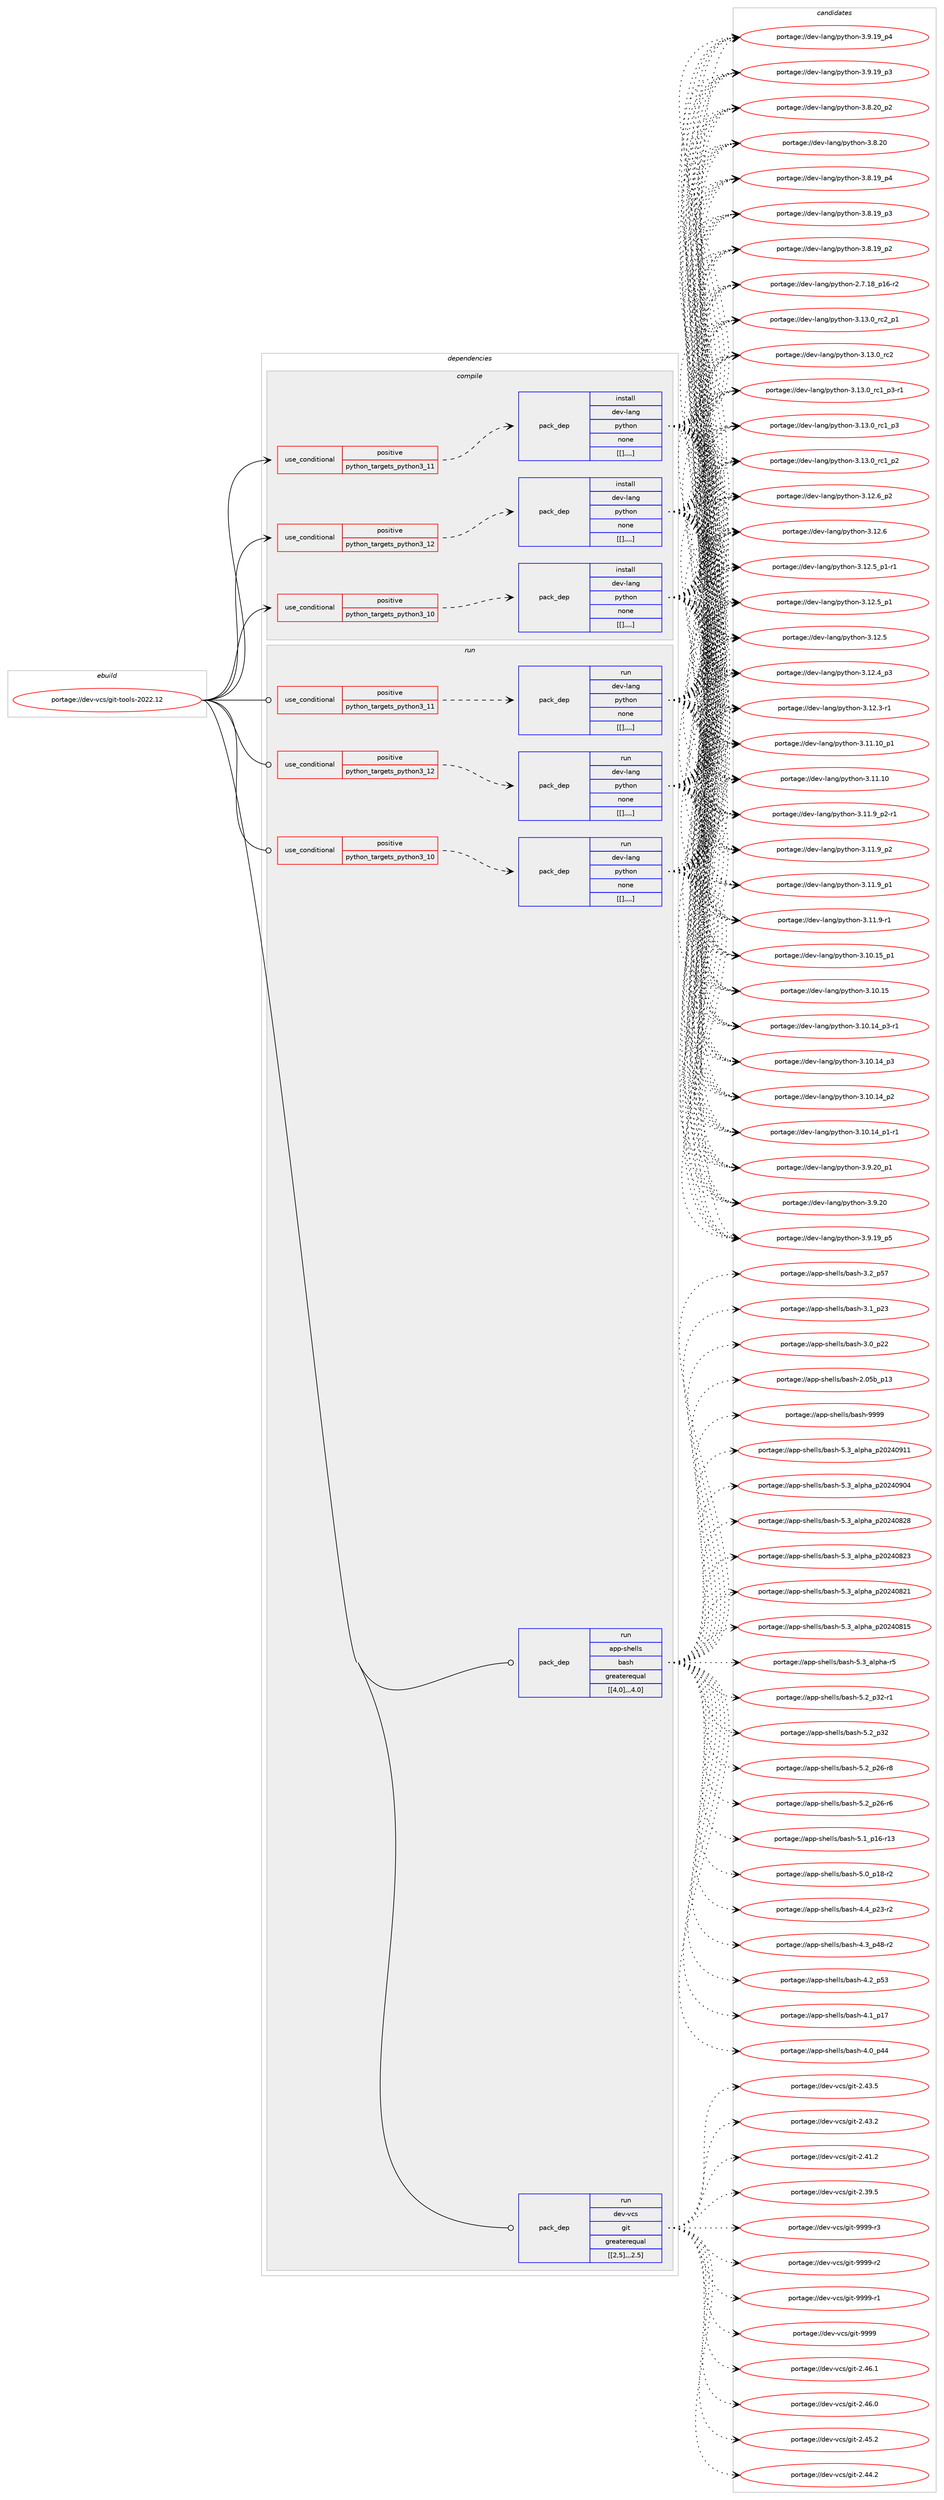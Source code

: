 digraph prolog {

# *************
# Graph options
# *************

newrank=true;
concentrate=true;
compound=true;
graph [rankdir=LR,fontname=Helvetica,fontsize=10,ranksep=1.5];#, ranksep=2.5, nodesep=0.2];
edge  [arrowhead=vee];
node  [fontname=Helvetica,fontsize=10];

# **********
# The ebuild
# **********

subgraph cluster_leftcol {
color=gray;
label=<<i>ebuild</i>>;
id [label="portage://dev-vcs/git-tools-2022.12", color=red, width=4, href="../dev-vcs/git-tools-2022.12.svg"];
}

# ****************
# The dependencies
# ****************

subgraph cluster_midcol {
color=gray;
label=<<i>dependencies</i>>;
subgraph cluster_compile {
fillcolor="#eeeeee";
style=filled;
label=<<i>compile</i>>;
subgraph cond65033 {
dependency227367 [label=<<TABLE BORDER="0" CELLBORDER="1" CELLSPACING="0" CELLPADDING="4"><TR><TD ROWSPAN="3" CELLPADDING="10">use_conditional</TD></TR><TR><TD>positive</TD></TR><TR><TD>python_targets_python3_10</TD></TR></TABLE>>, shape=none, color=red];
subgraph pack160876 {
dependency227368 [label=<<TABLE BORDER="0" CELLBORDER="1" CELLSPACING="0" CELLPADDING="4" WIDTH="220"><TR><TD ROWSPAN="6" CELLPADDING="30">pack_dep</TD></TR><TR><TD WIDTH="110">install</TD></TR><TR><TD>dev-lang</TD></TR><TR><TD>python</TD></TR><TR><TD>none</TD></TR><TR><TD>[[],,,,]</TD></TR></TABLE>>, shape=none, color=blue];
}
dependency227367:e -> dependency227368:w [weight=20,style="dashed",arrowhead="vee"];
}
id:e -> dependency227367:w [weight=20,style="solid",arrowhead="vee"];
subgraph cond65034 {
dependency227369 [label=<<TABLE BORDER="0" CELLBORDER="1" CELLSPACING="0" CELLPADDING="4"><TR><TD ROWSPAN="3" CELLPADDING="10">use_conditional</TD></TR><TR><TD>positive</TD></TR><TR><TD>python_targets_python3_11</TD></TR></TABLE>>, shape=none, color=red];
subgraph pack160877 {
dependency227370 [label=<<TABLE BORDER="0" CELLBORDER="1" CELLSPACING="0" CELLPADDING="4" WIDTH="220"><TR><TD ROWSPAN="6" CELLPADDING="30">pack_dep</TD></TR><TR><TD WIDTH="110">install</TD></TR><TR><TD>dev-lang</TD></TR><TR><TD>python</TD></TR><TR><TD>none</TD></TR><TR><TD>[[],,,,]</TD></TR></TABLE>>, shape=none, color=blue];
}
dependency227369:e -> dependency227370:w [weight=20,style="dashed",arrowhead="vee"];
}
id:e -> dependency227369:w [weight=20,style="solid",arrowhead="vee"];
subgraph cond65035 {
dependency227371 [label=<<TABLE BORDER="0" CELLBORDER="1" CELLSPACING="0" CELLPADDING="4"><TR><TD ROWSPAN="3" CELLPADDING="10">use_conditional</TD></TR><TR><TD>positive</TD></TR><TR><TD>python_targets_python3_12</TD></TR></TABLE>>, shape=none, color=red];
subgraph pack160878 {
dependency227372 [label=<<TABLE BORDER="0" CELLBORDER="1" CELLSPACING="0" CELLPADDING="4" WIDTH="220"><TR><TD ROWSPAN="6" CELLPADDING="30">pack_dep</TD></TR><TR><TD WIDTH="110">install</TD></TR><TR><TD>dev-lang</TD></TR><TR><TD>python</TD></TR><TR><TD>none</TD></TR><TR><TD>[[],,,,]</TD></TR></TABLE>>, shape=none, color=blue];
}
dependency227371:e -> dependency227372:w [weight=20,style="dashed",arrowhead="vee"];
}
id:e -> dependency227371:w [weight=20,style="solid",arrowhead="vee"];
}
subgraph cluster_compileandrun {
fillcolor="#eeeeee";
style=filled;
label=<<i>compile and run</i>>;
}
subgraph cluster_run {
fillcolor="#eeeeee";
style=filled;
label=<<i>run</i>>;
subgraph cond65036 {
dependency227373 [label=<<TABLE BORDER="0" CELLBORDER="1" CELLSPACING="0" CELLPADDING="4"><TR><TD ROWSPAN="3" CELLPADDING="10">use_conditional</TD></TR><TR><TD>positive</TD></TR><TR><TD>python_targets_python3_10</TD></TR></TABLE>>, shape=none, color=red];
subgraph pack160879 {
dependency227374 [label=<<TABLE BORDER="0" CELLBORDER="1" CELLSPACING="0" CELLPADDING="4" WIDTH="220"><TR><TD ROWSPAN="6" CELLPADDING="30">pack_dep</TD></TR><TR><TD WIDTH="110">run</TD></TR><TR><TD>dev-lang</TD></TR><TR><TD>python</TD></TR><TR><TD>none</TD></TR><TR><TD>[[],,,,]</TD></TR></TABLE>>, shape=none, color=blue];
}
dependency227373:e -> dependency227374:w [weight=20,style="dashed",arrowhead="vee"];
}
id:e -> dependency227373:w [weight=20,style="solid",arrowhead="odot"];
subgraph cond65037 {
dependency227375 [label=<<TABLE BORDER="0" CELLBORDER="1" CELLSPACING="0" CELLPADDING="4"><TR><TD ROWSPAN="3" CELLPADDING="10">use_conditional</TD></TR><TR><TD>positive</TD></TR><TR><TD>python_targets_python3_11</TD></TR></TABLE>>, shape=none, color=red];
subgraph pack160880 {
dependency227376 [label=<<TABLE BORDER="0" CELLBORDER="1" CELLSPACING="0" CELLPADDING="4" WIDTH="220"><TR><TD ROWSPAN="6" CELLPADDING="30">pack_dep</TD></TR><TR><TD WIDTH="110">run</TD></TR><TR><TD>dev-lang</TD></TR><TR><TD>python</TD></TR><TR><TD>none</TD></TR><TR><TD>[[],,,,]</TD></TR></TABLE>>, shape=none, color=blue];
}
dependency227375:e -> dependency227376:w [weight=20,style="dashed",arrowhead="vee"];
}
id:e -> dependency227375:w [weight=20,style="solid",arrowhead="odot"];
subgraph cond65038 {
dependency227377 [label=<<TABLE BORDER="0" CELLBORDER="1" CELLSPACING="0" CELLPADDING="4"><TR><TD ROWSPAN="3" CELLPADDING="10">use_conditional</TD></TR><TR><TD>positive</TD></TR><TR><TD>python_targets_python3_12</TD></TR></TABLE>>, shape=none, color=red];
subgraph pack160881 {
dependency227378 [label=<<TABLE BORDER="0" CELLBORDER="1" CELLSPACING="0" CELLPADDING="4" WIDTH="220"><TR><TD ROWSPAN="6" CELLPADDING="30">pack_dep</TD></TR><TR><TD WIDTH="110">run</TD></TR><TR><TD>dev-lang</TD></TR><TR><TD>python</TD></TR><TR><TD>none</TD></TR><TR><TD>[[],,,,]</TD></TR></TABLE>>, shape=none, color=blue];
}
dependency227377:e -> dependency227378:w [weight=20,style="dashed",arrowhead="vee"];
}
id:e -> dependency227377:w [weight=20,style="solid",arrowhead="odot"];
subgraph pack160882 {
dependency227379 [label=<<TABLE BORDER="0" CELLBORDER="1" CELLSPACING="0" CELLPADDING="4" WIDTH="220"><TR><TD ROWSPAN="6" CELLPADDING="30">pack_dep</TD></TR><TR><TD WIDTH="110">run</TD></TR><TR><TD>app-shells</TD></TR><TR><TD>bash</TD></TR><TR><TD>greaterequal</TD></TR><TR><TD>[[4,0],,,4.0]</TD></TR></TABLE>>, shape=none, color=blue];
}
id:e -> dependency227379:w [weight=20,style="solid",arrowhead="odot"];
subgraph pack160883 {
dependency227380 [label=<<TABLE BORDER="0" CELLBORDER="1" CELLSPACING="0" CELLPADDING="4" WIDTH="220"><TR><TD ROWSPAN="6" CELLPADDING="30">pack_dep</TD></TR><TR><TD WIDTH="110">run</TD></TR><TR><TD>dev-vcs</TD></TR><TR><TD>git</TD></TR><TR><TD>greaterequal</TD></TR><TR><TD>[[2,5],,,2.5]</TD></TR></TABLE>>, shape=none, color=blue];
}
id:e -> dependency227380:w [weight=20,style="solid",arrowhead="odot"];
}
}

# **************
# The candidates
# **************

subgraph cluster_choices {
rank=same;
color=gray;
label=<<i>candidates</i>>;

subgraph choice160876 {
color=black;
nodesep=1;
choice100101118451089711010347112121116104111110455146495146489511499509511249 [label="portage://dev-lang/python-3.13.0_rc2_p1", color=red, width=4,href="../dev-lang/python-3.13.0_rc2_p1.svg"];
choice10010111845108971101034711212111610411111045514649514648951149950 [label="portage://dev-lang/python-3.13.0_rc2", color=red, width=4,href="../dev-lang/python-3.13.0_rc2.svg"];
choice1001011184510897110103471121211161041111104551464951464895114994995112514511449 [label="portage://dev-lang/python-3.13.0_rc1_p3-r1", color=red, width=4,href="../dev-lang/python-3.13.0_rc1_p3-r1.svg"];
choice100101118451089711010347112121116104111110455146495146489511499499511251 [label="portage://dev-lang/python-3.13.0_rc1_p3", color=red, width=4,href="../dev-lang/python-3.13.0_rc1_p3.svg"];
choice100101118451089711010347112121116104111110455146495146489511499499511250 [label="portage://dev-lang/python-3.13.0_rc1_p2", color=red, width=4,href="../dev-lang/python-3.13.0_rc1_p2.svg"];
choice100101118451089711010347112121116104111110455146495046549511250 [label="portage://dev-lang/python-3.12.6_p2", color=red, width=4,href="../dev-lang/python-3.12.6_p2.svg"];
choice10010111845108971101034711212111610411111045514649504654 [label="portage://dev-lang/python-3.12.6", color=red, width=4,href="../dev-lang/python-3.12.6.svg"];
choice1001011184510897110103471121211161041111104551464950465395112494511449 [label="portage://dev-lang/python-3.12.5_p1-r1", color=red, width=4,href="../dev-lang/python-3.12.5_p1-r1.svg"];
choice100101118451089711010347112121116104111110455146495046539511249 [label="portage://dev-lang/python-3.12.5_p1", color=red, width=4,href="../dev-lang/python-3.12.5_p1.svg"];
choice10010111845108971101034711212111610411111045514649504653 [label="portage://dev-lang/python-3.12.5", color=red, width=4,href="../dev-lang/python-3.12.5.svg"];
choice100101118451089711010347112121116104111110455146495046529511251 [label="portage://dev-lang/python-3.12.4_p3", color=red, width=4,href="../dev-lang/python-3.12.4_p3.svg"];
choice100101118451089711010347112121116104111110455146495046514511449 [label="portage://dev-lang/python-3.12.3-r1", color=red, width=4,href="../dev-lang/python-3.12.3-r1.svg"];
choice10010111845108971101034711212111610411111045514649494649489511249 [label="portage://dev-lang/python-3.11.10_p1", color=red, width=4,href="../dev-lang/python-3.11.10_p1.svg"];
choice1001011184510897110103471121211161041111104551464949464948 [label="portage://dev-lang/python-3.11.10", color=red, width=4,href="../dev-lang/python-3.11.10.svg"];
choice1001011184510897110103471121211161041111104551464949465795112504511449 [label="portage://dev-lang/python-3.11.9_p2-r1", color=red, width=4,href="../dev-lang/python-3.11.9_p2-r1.svg"];
choice100101118451089711010347112121116104111110455146494946579511250 [label="portage://dev-lang/python-3.11.9_p2", color=red, width=4,href="../dev-lang/python-3.11.9_p2.svg"];
choice100101118451089711010347112121116104111110455146494946579511249 [label="portage://dev-lang/python-3.11.9_p1", color=red, width=4,href="../dev-lang/python-3.11.9_p1.svg"];
choice100101118451089711010347112121116104111110455146494946574511449 [label="portage://dev-lang/python-3.11.9-r1", color=red, width=4,href="../dev-lang/python-3.11.9-r1.svg"];
choice10010111845108971101034711212111610411111045514649484649539511249 [label="portage://dev-lang/python-3.10.15_p1", color=red, width=4,href="../dev-lang/python-3.10.15_p1.svg"];
choice1001011184510897110103471121211161041111104551464948464953 [label="portage://dev-lang/python-3.10.15", color=red, width=4,href="../dev-lang/python-3.10.15.svg"];
choice100101118451089711010347112121116104111110455146494846495295112514511449 [label="portage://dev-lang/python-3.10.14_p3-r1", color=red, width=4,href="../dev-lang/python-3.10.14_p3-r1.svg"];
choice10010111845108971101034711212111610411111045514649484649529511251 [label="portage://dev-lang/python-3.10.14_p3", color=red, width=4,href="../dev-lang/python-3.10.14_p3.svg"];
choice10010111845108971101034711212111610411111045514649484649529511250 [label="portage://dev-lang/python-3.10.14_p2", color=red, width=4,href="../dev-lang/python-3.10.14_p2.svg"];
choice100101118451089711010347112121116104111110455146494846495295112494511449 [label="portage://dev-lang/python-3.10.14_p1-r1", color=red, width=4,href="../dev-lang/python-3.10.14_p1-r1.svg"];
choice100101118451089711010347112121116104111110455146574650489511249 [label="portage://dev-lang/python-3.9.20_p1", color=red, width=4,href="../dev-lang/python-3.9.20_p1.svg"];
choice10010111845108971101034711212111610411111045514657465048 [label="portage://dev-lang/python-3.9.20", color=red, width=4,href="../dev-lang/python-3.9.20.svg"];
choice100101118451089711010347112121116104111110455146574649579511253 [label="portage://dev-lang/python-3.9.19_p5", color=red, width=4,href="../dev-lang/python-3.9.19_p5.svg"];
choice100101118451089711010347112121116104111110455146574649579511252 [label="portage://dev-lang/python-3.9.19_p4", color=red, width=4,href="../dev-lang/python-3.9.19_p4.svg"];
choice100101118451089711010347112121116104111110455146574649579511251 [label="portage://dev-lang/python-3.9.19_p3", color=red, width=4,href="../dev-lang/python-3.9.19_p3.svg"];
choice100101118451089711010347112121116104111110455146564650489511250 [label="portage://dev-lang/python-3.8.20_p2", color=red, width=4,href="../dev-lang/python-3.8.20_p2.svg"];
choice10010111845108971101034711212111610411111045514656465048 [label="portage://dev-lang/python-3.8.20", color=red, width=4,href="../dev-lang/python-3.8.20.svg"];
choice100101118451089711010347112121116104111110455146564649579511252 [label="portage://dev-lang/python-3.8.19_p4", color=red, width=4,href="../dev-lang/python-3.8.19_p4.svg"];
choice100101118451089711010347112121116104111110455146564649579511251 [label="portage://dev-lang/python-3.8.19_p3", color=red, width=4,href="../dev-lang/python-3.8.19_p3.svg"];
choice100101118451089711010347112121116104111110455146564649579511250 [label="portage://dev-lang/python-3.8.19_p2", color=red, width=4,href="../dev-lang/python-3.8.19_p2.svg"];
choice100101118451089711010347112121116104111110455046554649569511249544511450 [label="portage://dev-lang/python-2.7.18_p16-r2", color=red, width=4,href="../dev-lang/python-2.7.18_p16-r2.svg"];
dependency227368:e -> choice100101118451089711010347112121116104111110455146495146489511499509511249:w [style=dotted,weight="100"];
dependency227368:e -> choice10010111845108971101034711212111610411111045514649514648951149950:w [style=dotted,weight="100"];
dependency227368:e -> choice1001011184510897110103471121211161041111104551464951464895114994995112514511449:w [style=dotted,weight="100"];
dependency227368:e -> choice100101118451089711010347112121116104111110455146495146489511499499511251:w [style=dotted,weight="100"];
dependency227368:e -> choice100101118451089711010347112121116104111110455146495146489511499499511250:w [style=dotted,weight="100"];
dependency227368:e -> choice100101118451089711010347112121116104111110455146495046549511250:w [style=dotted,weight="100"];
dependency227368:e -> choice10010111845108971101034711212111610411111045514649504654:w [style=dotted,weight="100"];
dependency227368:e -> choice1001011184510897110103471121211161041111104551464950465395112494511449:w [style=dotted,weight="100"];
dependency227368:e -> choice100101118451089711010347112121116104111110455146495046539511249:w [style=dotted,weight="100"];
dependency227368:e -> choice10010111845108971101034711212111610411111045514649504653:w [style=dotted,weight="100"];
dependency227368:e -> choice100101118451089711010347112121116104111110455146495046529511251:w [style=dotted,weight="100"];
dependency227368:e -> choice100101118451089711010347112121116104111110455146495046514511449:w [style=dotted,weight="100"];
dependency227368:e -> choice10010111845108971101034711212111610411111045514649494649489511249:w [style=dotted,weight="100"];
dependency227368:e -> choice1001011184510897110103471121211161041111104551464949464948:w [style=dotted,weight="100"];
dependency227368:e -> choice1001011184510897110103471121211161041111104551464949465795112504511449:w [style=dotted,weight="100"];
dependency227368:e -> choice100101118451089711010347112121116104111110455146494946579511250:w [style=dotted,weight="100"];
dependency227368:e -> choice100101118451089711010347112121116104111110455146494946579511249:w [style=dotted,weight="100"];
dependency227368:e -> choice100101118451089711010347112121116104111110455146494946574511449:w [style=dotted,weight="100"];
dependency227368:e -> choice10010111845108971101034711212111610411111045514649484649539511249:w [style=dotted,weight="100"];
dependency227368:e -> choice1001011184510897110103471121211161041111104551464948464953:w [style=dotted,weight="100"];
dependency227368:e -> choice100101118451089711010347112121116104111110455146494846495295112514511449:w [style=dotted,weight="100"];
dependency227368:e -> choice10010111845108971101034711212111610411111045514649484649529511251:w [style=dotted,weight="100"];
dependency227368:e -> choice10010111845108971101034711212111610411111045514649484649529511250:w [style=dotted,weight="100"];
dependency227368:e -> choice100101118451089711010347112121116104111110455146494846495295112494511449:w [style=dotted,weight="100"];
dependency227368:e -> choice100101118451089711010347112121116104111110455146574650489511249:w [style=dotted,weight="100"];
dependency227368:e -> choice10010111845108971101034711212111610411111045514657465048:w [style=dotted,weight="100"];
dependency227368:e -> choice100101118451089711010347112121116104111110455146574649579511253:w [style=dotted,weight="100"];
dependency227368:e -> choice100101118451089711010347112121116104111110455146574649579511252:w [style=dotted,weight="100"];
dependency227368:e -> choice100101118451089711010347112121116104111110455146574649579511251:w [style=dotted,weight="100"];
dependency227368:e -> choice100101118451089711010347112121116104111110455146564650489511250:w [style=dotted,weight="100"];
dependency227368:e -> choice10010111845108971101034711212111610411111045514656465048:w [style=dotted,weight="100"];
dependency227368:e -> choice100101118451089711010347112121116104111110455146564649579511252:w [style=dotted,weight="100"];
dependency227368:e -> choice100101118451089711010347112121116104111110455146564649579511251:w [style=dotted,weight="100"];
dependency227368:e -> choice100101118451089711010347112121116104111110455146564649579511250:w [style=dotted,weight="100"];
dependency227368:e -> choice100101118451089711010347112121116104111110455046554649569511249544511450:w [style=dotted,weight="100"];
}
subgraph choice160877 {
color=black;
nodesep=1;
choice100101118451089711010347112121116104111110455146495146489511499509511249 [label="portage://dev-lang/python-3.13.0_rc2_p1", color=red, width=4,href="../dev-lang/python-3.13.0_rc2_p1.svg"];
choice10010111845108971101034711212111610411111045514649514648951149950 [label="portage://dev-lang/python-3.13.0_rc2", color=red, width=4,href="../dev-lang/python-3.13.0_rc2.svg"];
choice1001011184510897110103471121211161041111104551464951464895114994995112514511449 [label="portage://dev-lang/python-3.13.0_rc1_p3-r1", color=red, width=4,href="../dev-lang/python-3.13.0_rc1_p3-r1.svg"];
choice100101118451089711010347112121116104111110455146495146489511499499511251 [label="portage://dev-lang/python-3.13.0_rc1_p3", color=red, width=4,href="../dev-lang/python-3.13.0_rc1_p3.svg"];
choice100101118451089711010347112121116104111110455146495146489511499499511250 [label="portage://dev-lang/python-3.13.0_rc1_p2", color=red, width=4,href="../dev-lang/python-3.13.0_rc1_p2.svg"];
choice100101118451089711010347112121116104111110455146495046549511250 [label="portage://dev-lang/python-3.12.6_p2", color=red, width=4,href="../dev-lang/python-3.12.6_p2.svg"];
choice10010111845108971101034711212111610411111045514649504654 [label="portage://dev-lang/python-3.12.6", color=red, width=4,href="../dev-lang/python-3.12.6.svg"];
choice1001011184510897110103471121211161041111104551464950465395112494511449 [label="portage://dev-lang/python-3.12.5_p1-r1", color=red, width=4,href="../dev-lang/python-3.12.5_p1-r1.svg"];
choice100101118451089711010347112121116104111110455146495046539511249 [label="portage://dev-lang/python-3.12.5_p1", color=red, width=4,href="../dev-lang/python-3.12.5_p1.svg"];
choice10010111845108971101034711212111610411111045514649504653 [label="portage://dev-lang/python-3.12.5", color=red, width=4,href="../dev-lang/python-3.12.5.svg"];
choice100101118451089711010347112121116104111110455146495046529511251 [label="portage://dev-lang/python-3.12.4_p3", color=red, width=4,href="../dev-lang/python-3.12.4_p3.svg"];
choice100101118451089711010347112121116104111110455146495046514511449 [label="portage://dev-lang/python-3.12.3-r1", color=red, width=4,href="../dev-lang/python-3.12.3-r1.svg"];
choice10010111845108971101034711212111610411111045514649494649489511249 [label="portage://dev-lang/python-3.11.10_p1", color=red, width=4,href="../dev-lang/python-3.11.10_p1.svg"];
choice1001011184510897110103471121211161041111104551464949464948 [label="portage://dev-lang/python-3.11.10", color=red, width=4,href="../dev-lang/python-3.11.10.svg"];
choice1001011184510897110103471121211161041111104551464949465795112504511449 [label="portage://dev-lang/python-3.11.9_p2-r1", color=red, width=4,href="../dev-lang/python-3.11.9_p2-r1.svg"];
choice100101118451089711010347112121116104111110455146494946579511250 [label="portage://dev-lang/python-3.11.9_p2", color=red, width=4,href="../dev-lang/python-3.11.9_p2.svg"];
choice100101118451089711010347112121116104111110455146494946579511249 [label="portage://dev-lang/python-3.11.9_p1", color=red, width=4,href="../dev-lang/python-3.11.9_p1.svg"];
choice100101118451089711010347112121116104111110455146494946574511449 [label="portage://dev-lang/python-3.11.9-r1", color=red, width=4,href="../dev-lang/python-3.11.9-r1.svg"];
choice10010111845108971101034711212111610411111045514649484649539511249 [label="portage://dev-lang/python-3.10.15_p1", color=red, width=4,href="../dev-lang/python-3.10.15_p1.svg"];
choice1001011184510897110103471121211161041111104551464948464953 [label="portage://dev-lang/python-3.10.15", color=red, width=4,href="../dev-lang/python-3.10.15.svg"];
choice100101118451089711010347112121116104111110455146494846495295112514511449 [label="portage://dev-lang/python-3.10.14_p3-r1", color=red, width=4,href="../dev-lang/python-3.10.14_p3-r1.svg"];
choice10010111845108971101034711212111610411111045514649484649529511251 [label="portage://dev-lang/python-3.10.14_p3", color=red, width=4,href="../dev-lang/python-3.10.14_p3.svg"];
choice10010111845108971101034711212111610411111045514649484649529511250 [label="portage://dev-lang/python-3.10.14_p2", color=red, width=4,href="../dev-lang/python-3.10.14_p2.svg"];
choice100101118451089711010347112121116104111110455146494846495295112494511449 [label="portage://dev-lang/python-3.10.14_p1-r1", color=red, width=4,href="../dev-lang/python-3.10.14_p1-r1.svg"];
choice100101118451089711010347112121116104111110455146574650489511249 [label="portage://dev-lang/python-3.9.20_p1", color=red, width=4,href="../dev-lang/python-3.9.20_p1.svg"];
choice10010111845108971101034711212111610411111045514657465048 [label="portage://dev-lang/python-3.9.20", color=red, width=4,href="../dev-lang/python-3.9.20.svg"];
choice100101118451089711010347112121116104111110455146574649579511253 [label="portage://dev-lang/python-3.9.19_p5", color=red, width=4,href="../dev-lang/python-3.9.19_p5.svg"];
choice100101118451089711010347112121116104111110455146574649579511252 [label="portage://dev-lang/python-3.9.19_p4", color=red, width=4,href="../dev-lang/python-3.9.19_p4.svg"];
choice100101118451089711010347112121116104111110455146574649579511251 [label="portage://dev-lang/python-3.9.19_p3", color=red, width=4,href="../dev-lang/python-3.9.19_p3.svg"];
choice100101118451089711010347112121116104111110455146564650489511250 [label="portage://dev-lang/python-3.8.20_p2", color=red, width=4,href="../dev-lang/python-3.8.20_p2.svg"];
choice10010111845108971101034711212111610411111045514656465048 [label="portage://dev-lang/python-3.8.20", color=red, width=4,href="../dev-lang/python-3.8.20.svg"];
choice100101118451089711010347112121116104111110455146564649579511252 [label="portage://dev-lang/python-3.8.19_p4", color=red, width=4,href="../dev-lang/python-3.8.19_p4.svg"];
choice100101118451089711010347112121116104111110455146564649579511251 [label="portage://dev-lang/python-3.8.19_p3", color=red, width=4,href="../dev-lang/python-3.8.19_p3.svg"];
choice100101118451089711010347112121116104111110455146564649579511250 [label="portage://dev-lang/python-3.8.19_p2", color=red, width=4,href="../dev-lang/python-3.8.19_p2.svg"];
choice100101118451089711010347112121116104111110455046554649569511249544511450 [label="portage://dev-lang/python-2.7.18_p16-r2", color=red, width=4,href="../dev-lang/python-2.7.18_p16-r2.svg"];
dependency227370:e -> choice100101118451089711010347112121116104111110455146495146489511499509511249:w [style=dotted,weight="100"];
dependency227370:e -> choice10010111845108971101034711212111610411111045514649514648951149950:w [style=dotted,weight="100"];
dependency227370:e -> choice1001011184510897110103471121211161041111104551464951464895114994995112514511449:w [style=dotted,weight="100"];
dependency227370:e -> choice100101118451089711010347112121116104111110455146495146489511499499511251:w [style=dotted,weight="100"];
dependency227370:e -> choice100101118451089711010347112121116104111110455146495146489511499499511250:w [style=dotted,weight="100"];
dependency227370:e -> choice100101118451089711010347112121116104111110455146495046549511250:w [style=dotted,weight="100"];
dependency227370:e -> choice10010111845108971101034711212111610411111045514649504654:w [style=dotted,weight="100"];
dependency227370:e -> choice1001011184510897110103471121211161041111104551464950465395112494511449:w [style=dotted,weight="100"];
dependency227370:e -> choice100101118451089711010347112121116104111110455146495046539511249:w [style=dotted,weight="100"];
dependency227370:e -> choice10010111845108971101034711212111610411111045514649504653:w [style=dotted,weight="100"];
dependency227370:e -> choice100101118451089711010347112121116104111110455146495046529511251:w [style=dotted,weight="100"];
dependency227370:e -> choice100101118451089711010347112121116104111110455146495046514511449:w [style=dotted,weight="100"];
dependency227370:e -> choice10010111845108971101034711212111610411111045514649494649489511249:w [style=dotted,weight="100"];
dependency227370:e -> choice1001011184510897110103471121211161041111104551464949464948:w [style=dotted,weight="100"];
dependency227370:e -> choice1001011184510897110103471121211161041111104551464949465795112504511449:w [style=dotted,weight="100"];
dependency227370:e -> choice100101118451089711010347112121116104111110455146494946579511250:w [style=dotted,weight="100"];
dependency227370:e -> choice100101118451089711010347112121116104111110455146494946579511249:w [style=dotted,weight="100"];
dependency227370:e -> choice100101118451089711010347112121116104111110455146494946574511449:w [style=dotted,weight="100"];
dependency227370:e -> choice10010111845108971101034711212111610411111045514649484649539511249:w [style=dotted,weight="100"];
dependency227370:e -> choice1001011184510897110103471121211161041111104551464948464953:w [style=dotted,weight="100"];
dependency227370:e -> choice100101118451089711010347112121116104111110455146494846495295112514511449:w [style=dotted,weight="100"];
dependency227370:e -> choice10010111845108971101034711212111610411111045514649484649529511251:w [style=dotted,weight="100"];
dependency227370:e -> choice10010111845108971101034711212111610411111045514649484649529511250:w [style=dotted,weight="100"];
dependency227370:e -> choice100101118451089711010347112121116104111110455146494846495295112494511449:w [style=dotted,weight="100"];
dependency227370:e -> choice100101118451089711010347112121116104111110455146574650489511249:w [style=dotted,weight="100"];
dependency227370:e -> choice10010111845108971101034711212111610411111045514657465048:w [style=dotted,weight="100"];
dependency227370:e -> choice100101118451089711010347112121116104111110455146574649579511253:w [style=dotted,weight="100"];
dependency227370:e -> choice100101118451089711010347112121116104111110455146574649579511252:w [style=dotted,weight="100"];
dependency227370:e -> choice100101118451089711010347112121116104111110455146574649579511251:w [style=dotted,weight="100"];
dependency227370:e -> choice100101118451089711010347112121116104111110455146564650489511250:w [style=dotted,weight="100"];
dependency227370:e -> choice10010111845108971101034711212111610411111045514656465048:w [style=dotted,weight="100"];
dependency227370:e -> choice100101118451089711010347112121116104111110455146564649579511252:w [style=dotted,weight="100"];
dependency227370:e -> choice100101118451089711010347112121116104111110455146564649579511251:w [style=dotted,weight="100"];
dependency227370:e -> choice100101118451089711010347112121116104111110455146564649579511250:w [style=dotted,weight="100"];
dependency227370:e -> choice100101118451089711010347112121116104111110455046554649569511249544511450:w [style=dotted,weight="100"];
}
subgraph choice160878 {
color=black;
nodesep=1;
choice100101118451089711010347112121116104111110455146495146489511499509511249 [label="portage://dev-lang/python-3.13.0_rc2_p1", color=red, width=4,href="../dev-lang/python-3.13.0_rc2_p1.svg"];
choice10010111845108971101034711212111610411111045514649514648951149950 [label="portage://dev-lang/python-3.13.0_rc2", color=red, width=4,href="../dev-lang/python-3.13.0_rc2.svg"];
choice1001011184510897110103471121211161041111104551464951464895114994995112514511449 [label="portage://dev-lang/python-3.13.0_rc1_p3-r1", color=red, width=4,href="../dev-lang/python-3.13.0_rc1_p3-r1.svg"];
choice100101118451089711010347112121116104111110455146495146489511499499511251 [label="portage://dev-lang/python-3.13.0_rc1_p3", color=red, width=4,href="../dev-lang/python-3.13.0_rc1_p3.svg"];
choice100101118451089711010347112121116104111110455146495146489511499499511250 [label="portage://dev-lang/python-3.13.0_rc1_p2", color=red, width=4,href="../dev-lang/python-3.13.0_rc1_p2.svg"];
choice100101118451089711010347112121116104111110455146495046549511250 [label="portage://dev-lang/python-3.12.6_p2", color=red, width=4,href="../dev-lang/python-3.12.6_p2.svg"];
choice10010111845108971101034711212111610411111045514649504654 [label="portage://dev-lang/python-3.12.6", color=red, width=4,href="../dev-lang/python-3.12.6.svg"];
choice1001011184510897110103471121211161041111104551464950465395112494511449 [label="portage://dev-lang/python-3.12.5_p1-r1", color=red, width=4,href="../dev-lang/python-3.12.5_p1-r1.svg"];
choice100101118451089711010347112121116104111110455146495046539511249 [label="portage://dev-lang/python-3.12.5_p1", color=red, width=4,href="../dev-lang/python-3.12.5_p1.svg"];
choice10010111845108971101034711212111610411111045514649504653 [label="portage://dev-lang/python-3.12.5", color=red, width=4,href="../dev-lang/python-3.12.5.svg"];
choice100101118451089711010347112121116104111110455146495046529511251 [label="portage://dev-lang/python-3.12.4_p3", color=red, width=4,href="../dev-lang/python-3.12.4_p3.svg"];
choice100101118451089711010347112121116104111110455146495046514511449 [label="portage://dev-lang/python-3.12.3-r1", color=red, width=4,href="../dev-lang/python-3.12.3-r1.svg"];
choice10010111845108971101034711212111610411111045514649494649489511249 [label="portage://dev-lang/python-3.11.10_p1", color=red, width=4,href="../dev-lang/python-3.11.10_p1.svg"];
choice1001011184510897110103471121211161041111104551464949464948 [label="portage://dev-lang/python-3.11.10", color=red, width=4,href="../dev-lang/python-3.11.10.svg"];
choice1001011184510897110103471121211161041111104551464949465795112504511449 [label="portage://dev-lang/python-3.11.9_p2-r1", color=red, width=4,href="../dev-lang/python-3.11.9_p2-r1.svg"];
choice100101118451089711010347112121116104111110455146494946579511250 [label="portage://dev-lang/python-3.11.9_p2", color=red, width=4,href="../dev-lang/python-3.11.9_p2.svg"];
choice100101118451089711010347112121116104111110455146494946579511249 [label="portage://dev-lang/python-3.11.9_p1", color=red, width=4,href="../dev-lang/python-3.11.9_p1.svg"];
choice100101118451089711010347112121116104111110455146494946574511449 [label="portage://dev-lang/python-3.11.9-r1", color=red, width=4,href="../dev-lang/python-3.11.9-r1.svg"];
choice10010111845108971101034711212111610411111045514649484649539511249 [label="portage://dev-lang/python-3.10.15_p1", color=red, width=4,href="../dev-lang/python-3.10.15_p1.svg"];
choice1001011184510897110103471121211161041111104551464948464953 [label="portage://dev-lang/python-3.10.15", color=red, width=4,href="../dev-lang/python-3.10.15.svg"];
choice100101118451089711010347112121116104111110455146494846495295112514511449 [label="portage://dev-lang/python-3.10.14_p3-r1", color=red, width=4,href="../dev-lang/python-3.10.14_p3-r1.svg"];
choice10010111845108971101034711212111610411111045514649484649529511251 [label="portage://dev-lang/python-3.10.14_p3", color=red, width=4,href="../dev-lang/python-3.10.14_p3.svg"];
choice10010111845108971101034711212111610411111045514649484649529511250 [label="portage://dev-lang/python-3.10.14_p2", color=red, width=4,href="../dev-lang/python-3.10.14_p2.svg"];
choice100101118451089711010347112121116104111110455146494846495295112494511449 [label="portage://dev-lang/python-3.10.14_p1-r1", color=red, width=4,href="../dev-lang/python-3.10.14_p1-r1.svg"];
choice100101118451089711010347112121116104111110455146574650489511249 [label="portage://dev-lang/python-3.9.20_p1", color=red, width=4,href="../dev-lang/python-3.9.20_p1.svg"];
choice10010111845108971101034711212111610411111045514657465048 [label="portage://dev-lang/python-3.9.20", color=red, width=4,href="../dev-lang/python-3.9.20.svg"];
choice100101118451089711010347112121116104111110455146574649579511253 [label="portage://dev-lang/python-3.9.19_p5", color=red, width=4,href="../dev-lang/python-3.9.19_p5.svg"];
choice100101118451089711010347112121116104111110455146574649579511252 [label="portage://dev-lang/python-3.9.19_p4", color=red, width=4,href="../dev-lang/python-3.9.19_p4.svg"];
choice100101118451089711010347112121116104111110455146574649579511251 [label="portage://dev-lang/python-3.9.19_p3", color=red, width=4,href="../dev-lang/python-3.9.19_p3.svg"];
choice100101118451089711010347112121116104111110455146564650489511250 [label="portage://dev-lang/python-3.8.20_p2", color=red, width=4,href="../dev-lang/python-3.8.20_p2.svg"];
choice10010111845108971101034711212111610411111045514656465048 [label="portage://dev-lang/python-3.8.20", color=red, width=4,href="../dev-lang/python-3.8.20.svg"];
choice100101118451089711010347112121116104111110455146564649579511252 [label="portage://dev-lang/python-3.8.19_p4", color=red, width=4,href="../dev-lang/python-3.8.19_p4.svg"];
choice100101118451089711010347112121116104111110455146564649579511251 [label="portage://dev-lang/python-3.8.19_p3", color=red, width=4,href="../dev-lang/python-3.8.19_p3.svg"];
choice100101118451089711010347112121116104111110455146564649579511250 [label="portage://dev-lang/python-3.8.19_p2", color=red, width=4,href="../dev-lang/python-3.8.19_p2.svg"];
choice100101118451089711010347112121116104111110455046554649569511249544511450 [label="portage://dev-lang/python-2.7.18_p16-r2", color=red, width=4,href="../dev-lang/python-2.7.18_p16-r2.svg"];
dependency227372:e -> choice100101118451089711010347112121116104111110455146495146489511499509511249:w [style=dotted,weight="100"];
dependency227372:e -> choice10010111845108971101034711212111610411111045514649514648951149950:w [style=dotted,weight="100"];
dependency227372:e -> choice1001011184510897110103471121211161041111104551464951464895114994995112514511449:w [style=dotted,weight="100"];
dependency227372:e -> choice100101118451089711010347112121116104111110455146495146489511499499511251:w [style=dotted,weight="100"];
dependency227372:e -> choice100101118451089711010347112121116104111110455146495146489511499499511250:w [style=dotted,weight="100"];
dependency227372:e -> choice100101118451089711010347112121116104111110455146495046549511250:w [style=dotted,weight="100"];
dependency227372:e -> choice10010111845108971101034711212111610411111045514649504654:w [style=dotted,weight="100"];
dependency227372:e -> choice1001011184510897110103471121211161041111104551464950465395112494511449:w [style=dotted,weight="100"];
dependency227372:e -> choice100101118451089711010347112121116104111110455146495046539511249:w [style=dotted,weight="100"];
dependency227372:e -> choice10010111845108971101034711212111610411111045514649504653:w [style=dotted,weight="100"];
dependency227372:e -> choice100101118451089711010347112121116104111110455146495046529511251:w [style=dotted,weight="100"];
dependency227372:e -> choice100101118451089711010347112121116104111110455146495046514511449:w [style=dotted,weight="100"];
dependency227372:e -> choice10010111845108971101034711212111610411111045514649494649489511249:w [style=dotted,weight="100"];
dependency227372:e -> choice1001011184510897110103471121211161041111104551464949464948:w [style=dotted,weight="100"];
dependency227372:e -> choice1001011184510897110103471121211161041111104551464949465795112504511449:w [style=dotted,weight="100"];
dependency227372:e -> choice100101118451089711010347112121116104111110455146494946579511250:w [style=dotted,weight="100"];
dependency227372:e -> choice100101118451089711010347112121116104111110455146494946579511249:w [style=dotted,weight="100"];
dependency227372:e -> choice100101118451089711010347112121116104111110455146494946574511449:w [style=dotted,weight="100"];
dependency227372:e -> choice10010111845108971101034711212111610411111045514649484649539511249:w [style=dotted,weight="100"];
dependency227372:e -> choice1001011184510897110103471121211161041111104551464948464953:w [style=dotted,weight="100"];
dependency227372:e -> choice100101118451089711010347112121116104111110455146494846495295112514511449:w [style=dotted,weight="100"];
dependency227372:e -> choice10010111845108971101034711212111610411111045514649484649529511251:w [style=dotted,weight="100"];
dependency227372:e -> choice10010111845108971101034711212111610411111045514649484649529511250:w [style=dotted,weight="100"];
dependency227372:e -> choice100101118451089711010347112121116104111110455146494846495295112494511449:w [style=dotted,weight="100"];
dependency227372:e -> choice100101118451089711010347112121116104111110455146574650489511249:w [style=dotted,weight="100"];
dependency227372:e -> choice10010111845108971101034711212111610411111045514657465048:w [style=dotted,weight="100"];
dependency227372:e -> choice100101118451089711010347112121116104111110455146574649579511253:w [style=dotted,weight="100"];
dependency227372:e -> choice100101118451089711010347112121116104111110455146574649579511252:w [style=dotted,weight="100"];
dependency227372:e -> choice100101118451089711010347112121116104111110455146574649579511251:w [style=dotted,weight="100"];
dependency227372:e -> choice100101118451089711010347112121116104111110455146564650489511250:w [style=dotted,weight="100"];
dependency227372:e -> choice10010111845108971101034711212111610411111045514656465048:w [style=dotted,weight="100"];
dependency227372:e -> choice100101118451089711010347112121116104111110455146564649579511252:w [style=dotted,weight="100"];
dependency227372:e -> choice100101118451089711010347112121116104111110455146564649579511251:w [style=dotted,weight="100"];
dependency227372:e -> choice100101118451089711010347112121116104111110455146564649579511250:w [style=dotted,weight="100"];
dependency227372:e -> choice100101118451089711010347112121116104111110455046554649569511249544511450:w [style=dotted,weight="100"];
}
subgraph choice160879 {
color=black;
nodesep=1;
choice100101118451089711010347112121116104111110455146495146489511499509511249 [label="portage://dev-lang/python-3.13.0_rc2_p1", color=red, width=4,href="../dev-lang/python-3.13.0_rc2_p1.svg"];
choice10010111845108971101034711212111610411111045514649514648951149950 [label="portage://dev-lang/python-3.13.0_rc2", color=red, width=4,href="../dev-lang/python-3.13.0_rc2.svg"];
choice1001011184510897110103471121211161041111104551464951464895114994995112514511449 [label="portage://dev-lang/python-3.13.0_rc1_p3-r1", color=red, width=4,href="../dev-lang/python-3.13.0_rc1_p3-r1.svg"];
choice100101118451089711010347112121116104111110455146495146489511499499511251 [label="portage://dev-lang/python-3.13.0_rc1_p3", color=red, width=4,href="../dev-lang/python-3.13.0_rc1_p3.svg"];
choice100101118451089711010347112121116104111110455146495146489511499499511250 [label="portage://dev-lang/python-3.13.0_rc1_p2", color=red, width=4,href="../dev-lang/python-3.13.0_rc1_p2.svg"];
choice100101118451089711010347112121116104111110455146495046549511250 [label="portage://dev-lang/python-3.12.6_p2", color=red, width=4,href="../dev-lang/python-3.12.6_p2.svg"];
choice10010111845108971101034711212111610411111045514649504654 [label="portage://dev-lang/python-3.12.6", color=red, width=4,href="../dev-lang/python-3.12.6.svg"];
choice1001011184510897110103471121211161041111104551464950465395112494511449 [label="portage://dev-lang/python-3.12.5_p1-r1", color=red, width=4,href="../dev-lang/python-3.12.5_p1-r1.svg"];
choice100101118451089711010347112121116104111110455146495046539511249 [label="portage://dev-lang/python-3.12.5_p1", color=red, width=4,href="../dev-lang/python-3.12.5_p1.svg"];
choice10010111845108971101034711212111610411111045514649504653 [label="portage://dev-lang/python-3.12.5", color=red, width=4,href="../dev-lang/python-3.12.5.svg"];
choice100101118451089711010347112121116104111110455146495046529511251 [label="portage://dev-lang/python-3.12.4_p3", color=red, width=4,href="../dev-lang/python-3.12.4_p3.svg"];
choice100101118451089711010347112121116104111110455146495046514511449 [label="portage://dev-lang/python-3.12.3-r1", color=red, width=4,href="../dev-lang/python-3.12.3-r1.svg"];
choice10010111845108971101034711212111610411111045514649494649489511249 [label="portage://dev-lang/python-3.11.10_p1", color=red, width=4,href="../dev-lang/python-3.11.10_p1.svg"];
choice1001011184510897110103471121211161041111104551464949464948 [label="portage://dev-lang/python-3.11.10", color=red, width=4,href="../dev-lang/python-3.11.10.svg"];
choice1001011184510897110103471121211161041111104551464949465795112504511449 [label="portage://dev-lang/python-3.11.9_p2-r1", color=red, width=4,href="../dev-lang/python-3.11.9_p2-r1.svg"];
choice100101118451089711010347112121116104111110455146494946579511250 [label="portage://dev-lang/python-3.11.9_p2", color=red, width=4,href="../dev-lang/python-3.11.9_p2.svg"];
choice100101118451089711010347112121116104111110455146494946579511249 [label="portage://dev-lang/python-3.11.9_p1", color=red, width=4,href="../dev-lang/python-3.11.9_p1.svg"];
choice100101118451089711010347112121116104111110455146494946574511449 [label="portage://dev-lang/python-3.11.9-r1", color=red, width=4,href="../dev-lang/python-3.11.9-r1.svg"];
choice10010111845108971101034711212111610411111045514649484649539511249 [label="portage://dev-lang/python-3.10.15_p1", color=red, width=4,href="../dev-lang/python-3.10.15_p1.svg"];
choice1001011184510897110103471121211161041111104551464948464953 [label="portage://dev-lang/python-3.10.15", color=red, width=4,href="../dev-lang/python-3.10.15.svg"];
choice100101118451089711010347112121116104111110455146494846495295112514511449 [label="portage://dev-lang/python-3.10.14_p3-r1", color=red, width=4,href="../dev-lang/python-3.10.14_p3-r1.svg"];
choice10010111845108971101034711212111610411111045514649484649529511251 [label="portage://dev-lang/python-3.10.14_p3", color=red, width=4,href="../dev-lang/python-3.10.14_p3.svg"];
choice10010111845108971101034711212111610411111045514649484649529511250 [label="portage://dev-lang/python-3.10.14_p2", color=red, width=4,href="../dev-lang/python-3.10.14_p2.svg"];
choice100101118451089711010347112121116104111110455146494846495295112494511449 [label="portage://dev-lang/python-3.10.14_p1-r1", color=red, width=4,href="../dev-lang/python-3.10.14_p1-r1.svg"];
choice100101118451089711010347112121116104111110455146574650489511249 [label="portage://dev-lang/python-3.9.20_p1", color=red, width=4,href="../dev-lang/python-3.9.20_p1.svg"];
choice10010111845108971101034711212111610411111045514657465048 [label="portage://dev-lang/python-3.9.20", color=red, width=4,href="../dev-lang/python-3.9.20.svg"];
choice100101118451089711010347112121116104111110455146574649579511253 [label="portage://dev-lang/python-3.9.19_p5", color=red, width=4,href="../dev-lang/python-3.9.19_p5.svg"];
choice100101118451089711010347112121116104111110455146574649579511252 [label="portage://dev-lang/python-3.9.19_p4", color=red, width=4,href="../dev-lang/python-3.9.19_p4.svg"];
choice100101118451089711010347112121116104111110455146574649579511251 [label="portage://dev-lang/python-3.9.19_p3", color=red, width=4,href="../dev-lang/python-3.9.19_p3.svg"];
choice100101118451089711010347112121116104111110455146564650489511250 [label="portage://dev-lang/python-3.8.20_p2", color=red, width=4,href="../dev-lang/python-3.8.20_p2.svg"];
choice10010111845108971101034711212111610411111045514656465048 [label="portage://dev-lang/python-3.8.20", color=red, width=4,href="../dev-lang/python-3.8.20.svg"];
choice100101118451089711010347112121116104111110455146564649579511252 [label="portage://dev-lang/python-3.8.19_p4", color=red, width=4,href="../dev-lang/python-3.8.19_p4.svg"];
choice100101118451089711010347112121116104111110455146564649579511251 [label="portage://dev-lang/python-3.8.19_p3", color=red, width=4,href="../dev-lang/python-3.8.19_p3.svg"];
choice100101118451089711010347112121116104111110455146564649579511250 [label="portage://dev-lang/python-3.8.19_p2", color=red, width=4,href="../dev-lang/python-3.8.19_p2.svg"];
choice100101118451089711010347112121116104111110455046554649569511249544511450 [label="portage://dev-lang/python-2.7.18_p16-r2", color=red, width=4,href="../dev-lang/python-2.7.18_p16-r2.svg"];
dependency227374:e -> choice100101118451089711010347112121116104111110455146495146489511499509511249:w [style=dotted,weight="100"];
dependency227374:e -> choice10010111845108971101034711212111610411111045514649514648951149950:w [style=dotted,weight="100"];
dependency227374:e -> choice1001011184510897110103471121211161041111104551464951464895114994995112514511449:w [style=dotted,weight="100"];
dependency227374:e -> choice100101118451089711010347112121116104111110455146495146489511499499511251:w [style=dotted,weight="100"];
dependency227374:e -> choice100101118451089711010347112121116104111110455146495146489511499499511250:w [style=dotted,weight="100"];
dependency227374:e -> choice100101118451089711010347112121116104111110455146495046549511250:w [style=dotted,weight="100"];
dependency227374:e -> choice10010111845108971101034711212111610411111045514649504654:w [style=dotted,weight="100"];
dependency227374:e -> choice1001011184510897110103471121211161041111104551464950465395112494511449:w [style=dotted,weight="100"];
dependency227374:e -> choice100101118451089711010347112121116104111110455146495046539511249:w [style=dotted,weight="100"];
dependency227374:e -> choice10010111845108971101034711212111610411111045514649504653:w [style=dotted,weight="100"];
dependency227374:e -> choice100101118451089711010347112121116104111110455146495046529511251:w [style=dotted,weight="100"];
dependency227374:e -> choice100101118451089711010347112121116104111110455146495046514511449:w [style=dotted,weight="100"];
dependency227374:e -> choice10010111845108971101034711212111610411111045514649494649489511249:w [style=dotted,weight="100"];
dependency227374:e -> choice1001011184510897110103471121211161041111104551464949464948:w [style=dotted,weight="100"];
dependency227374:e -> choice1001011184510897110103471121211161041111104551464949465795112504511449:w [style=dotted,weight="100"];
dependency227374:e -> choice100101118451089711010347112121116104111110455146494946579511250:w [style=dotted,weight="100"];
dependency227374:e -> choice100101118451089711010347112121116104111110455146494946579511249:w [style=dotted,weight="100"];
dependency227374:e -> choice100101118451089711010347112121116104111110455146494946574511449:w [style=dotted,weight="100"];
dependency227374:e -> choice10010111845108971101034711212111610411111045514649484649539511249:w [style=dotted,weight="100"];
dependency227374:e -> choice1001011184510897110103471121211161041111104551464948464953:w [style=dotted,weight="100"];
dependency227374:e -> choice100101118451089711010347112121116104111110455146494846495295112514511449:w [style=dotted,weight="100"];
dependency227374:e -> choice10010111845108971101034711212111610411111045514649484649529511251:w [style=dotted,weight="100"];
dependency227374:e -> choice10010111845108971101034711212111610411111045514649484649529511250:w [style=dotted,weight="100"];
dependency227374:e -> choice100101118451089711010347112121116104111110455146494846495295112494511449:w [style=dotted,weight="100"];
dependency227374:e -> choice100101118451089711010347112121116104111110455146574650489511249:w [style=dotted,weight="100"];
dependency227374:e -> choice10010111845108971101034711212111610411111045514657465048:w [style=dotted,weight="100"];
dependency227374:e -> choice100101118451089711010347112121116104111110455146574649579511253:w [style=dotted,weight="100"];
dependency227374:e -> choice100101118451089711010347112121116104111110455146574649579511252:w [style=dotted,weight="100"];
dependency227374:e -> choice100101118451089711010347112121116104111110455146574649579511251:w [style=dotted,weight="100"];
dependency227374:e -> choice100101118451089711010347112121116104111110455146564650489511250:w [style=dotted,weight="100"];
dependency227374:e -> choice10010111845108971101034711212111610411111045514656465048:w [style=dotted,weight="100"];
dependency227374:e -> choice100101118451089711010347112121116104111110455146564649579511252:w [style=dotted,weight="100"];
dependency227374:e -> choice100101118451089711010347112121116104111110455146564649579511251:w [style=dotted,weight="100"];
dependency227374:e -> choice100101118451089711010347112121116104111110455146564649579511250:w [style=dotted,weight="100"];
dependency227374:e -> choice100101118451089711010347112121116104111110455046554649569511249544511450:w [style=dotted,weight="100"];
}
subgraph choice160880 {
color=black;
nodesep=1;
choice100101118451089711010347112121116104111110455146495146489511499509511249 [label="portage://dev-lang/python-3.13.0_rc2_p1", color=red, width=4,href="../dev-lang/python-3.13.0_rc2_p1.svg"];
choice10010111845108971101034711212111610411111045514649514648951149950 [label="portage://dev-lang/python-3.13.0_rc2", color=red, width=4,href="../dev-lang/python-3.13.0_rc2.svg"];
choice1001011184510897110103471121211161041111104551464951464895114994995112514511449 [label="portage://dev-lang/python-3.13.0_rc1_p3-r1", color=red, width=4,href="../dev-lang/python-3.13.0_rc1_p3-r1.svg"];
choice100101118451089711010347112121116104111110455146495146489511499499511251 [label="portage://dev-lang/python-3.13.0_rc1_p3", color=red, width=4,href="../dev-lang/python-3.13.0_rc1_p3.svg"];
choice100101118451089711010347112121116104111110455146495146489511499499511250 [label="portage://dev-lang/python-3.13.0_rc1_p2", color=red, width=4,href="../dev-lang/python-3.13.0_rc1_p2.svg"];
choice100101118451089711010347112121116104111110455146495046549511250 [label="portage://dev-lang/python-3.12.6_p2", color=red, width=4,href="../dev-lang/python-3.12.6_p2.svg"];
choice10010111845108971101034711212111610411111045514649504654 [label="portage://dev-lang/python-3.12.6", color=red, width=4,href="../dev-lang/python-3.12.6.svg"];
choice1001011184510897110103471121211161041111104551464950465395112494511449 [label="portage://dev-lang/python-3.12.5_p1-r1", color=red, width=4,href="../dev-lang/python-3.12.5_p1-r1.svg"];
choice100101118451089711010347112121116104111110455146495046539511249 [label="portage://dev-lang/python-3.12.5_p1", color=red, width=4,href="../dev-lang/python-3.12.5_p1.svg"];
choice10010111845108971101034711212111610411111045514649504653 [label="portage://dev-lang/python-3.12.5", color=red, width=4,href="../dev-lang/python-3.12.5.svg"];
choice100101118451089711010347112121116104111110455146495046529511251 [label="portage://dev-lang/python-3.12.4_p3", color=red, width=4,href="../dev-lang/python-3.12.4_p3.svg"];
choice100101118451089711010347112121116104111110455146495046514511449 [label="portage://dev-lang/python-3.12.3-r1", color=red, width=4,href="../dev-lang/python-3.12.3-r1.svg"];
choice10010111845108971101034711212111610411111045514649494649489511249 [label="portage://dev-lang/python-3.11.10_p1", color=red, width=4,href="../dev-lang/python-3.11.10_p1.svg"];
choice1001011184510897110103471121211161041111104551464949464948 [label="portage://dev-lang/python-3.11.10", color=red, width=4,href="../dev-lang/python-3.11.10.svg"];
choice1001011184510897110103471121211161041111104551464949465795112504511449 [label="portage://dev-lang/python-3.11.9_p2-r1", color=red, width=4,href="../dev-lang/python-3.11.9_p2-r1.svg"];
choice100101118451089711010347112121116104111110455146494946579511250 [label="portage://dev-lang/python-3.11.9_p2", color=red, width=4,href="../dev-lang/python-3.11.9_p2.svg"];
choice100101118451089711010347112121116104111110455146494946579511249 [label="portage://dev-lang/python-3.11.9_p1", color=red, width=4,href="../dev-lang/python-3.11.9_p1.svg"];
choice100101118451089711010347112121116104111110455146494946574511449 [label="portage://dev-lang/python-3.11.9-r1", color=red, width=4,href="../dev-lang/python-3.11.9-r1.svg"];
choice10010111845108971101034711212111610411111045514649484649539511249 [label="portage://dev-lang/python-3.10.15_p1", color=red, width=4,href="../dev-lang/python-3.10.15_p1.svg"];
choice1001011184510897110103471121211161041111104551464948464953 [label="portage://dev-lang/python-3.10.15", color=red, width=4,href="../dev-lang/python-3.10.15.svg"];
choice100101118451089711010347112121116104111110455146494846495295112514511449 [label="portage://dev-lang/python-3.10.14_p3-r1", color=red, width=4,href="../dev-lang/python-3.10.14_p3-r1.svg"];
choice10010111845108971101034711212111610411111045514649484649529511251 [label="portage://dev-lang/python-3.10.14_p3", color=red, width=4,href="../dev-lang/python-3.10.14_p3.svg"];
choice10010111845108971101034711212111610411111045514649484649529511250 [label="portage://dev-lang/python-3.10.14_p2", color=red, width=4,href="../dev-lang/python-3.10.14_p2.svg"];
choice100101118451089711010347112121116104111110455146494846495295112494511449 [label="portage://dev-lang/python-3.10.14_p1-r1", color=red, width=4,href="../dev-lang/python-3.10.14_p1-r1.svg"];
choice100101118451089711010347112121116104111110455146574650489511249 [label="portage://dev-lang/python-3.9.20_p1", color=red, width=4,href="../dev-lang/python-3.9.20_p1.svg"];
choice10010111845108971101034711212111610411111045514657465048 [label="portage://dev-lang/python-3.9.20", color=red, width=4,href="../dev-lang/python-3.9.20.svg"];
choice100101118451089711010347112121116104111110455146574649579511253 [label="portage://dev-lang/python-3.9.19_p5", color=red, width=4,href="../dev-lang/python-3.9.19_p5.svg"];
choice100101118451089711010347112121116104111110455146574649579511252 [label="portage://dev-lang/python-3.9.19_p4", color=red, width=4,href="../dev-lang/python-3.9.19_p4.svg"];
choice100101118451089711010347112121116104111110455146574649579511251 [label="portage://dev-lang/python-3.9.19_p3", color=red, width=4,href="../dev-lang/python-3.9.19_p3.svg"];
choice100101118451089711010347112121116104111110455146564650489511250 [label="portage://dev-lang/python-3.8.20_p2", color=red, width=4,href="../dev-lang/python-3.8.20_p2.svg"];
choice10010111845108971101034711212111610411111045514656465048 [label="portage://dev-lang/python-3.8.20", color=red, width=4,href="../dev-lang/python-3.8.20.svg"];
choice100101118451089711010347112121116104111110455146564649579511252 [label="portage://dev-lang/python-3.8.19_p4", color=red, width=4,href="../dev-lang/python-3.8.19_p4.svg"];
choice100101118451089711010347112121116104111110455146564649579511251 [label="portage://dev-lang/python-3.8.19_p3", color=red, width=4,href="../dev-lang/python-3.8.19_p3.svg"];
choice100101118451089711010347112121116104111110455146564649579511250 [label="portage://dev-lang/python-3.8.19_p2", color=red, width=4,href="../dev-lang/python-3.8.19_p2.svg"];
choice100101118451089711010347112121116104111110455046554649569511249544511450 [label="portage://dev-lang/python-2.7.18_p16-r2", color=red, width=4,href="../dev-lang/python-2.7.18_p16-r2.svg"];
dependency227376:e -> choice100101118451089711010347112121116104111110455146495146489511499509511249:w [style=dotted,weight="100"];
dependency227376:e -> choice10010111845108971101034711212111610411111045514649514648951149950:w [style=dotted,weight="100"];
dependency227376:e -> choice1001011184510897110103471121211161041111104551464951464895114994995112514511449:w [style=dotted,weight="100"];
dependency227376:e -> choice100101118451089711010347112121116104111110455146495146489511499499511251:w [style=dotted,weight="100"];
dependency227376:e -> choice100101118451089711010347112121116104111110455146495146489511499499511250:w [style=dotted,weight="100"];
dependency227376:e -> choice100101118451089711010347112121116104111110455146495046549511250:w [style=dotted,weight="100"];
dependency227376:e -> choice10010111845108971101034711212111610411111045514649504654:w [style=dotted,weight="100"];
dependency227376:e -> choice1001011184510897110103471121211161041111104551464950465395112494511449:w [style=dotted,weight="100"];
dependency227376:e -> choice100101118451089711010347112121116104111110455146495046539511249:w [style=dotted,weight="100"];
dependency227376:e -> choice10010111845108971101034711212111610411111045514649504653:w [style=dotted,weight="100"];
dependency227376:e -> choice100101118451089711010347112121116104111110455146495046529511251:w [style=dotted,weight="100"];
dependency227376:e -> choice100101118451089711010347112121116104111110455146495046514511449:w [style=dotted,weight="100"];
dependency227376:e -> choice10010111845108971101034711212111610411111045514649494649489511249:w [style=dotted,weight="100"];
dependency227376:e -> choice1001011184510897110103471121211161041111104551464949464948:w [style=dotted,weight="100"];
dependency227376:e -> choice1001011184510897110103471121211161041111104551464949465795112504511449:w [style=dotted,weight="100"];
dependency227376:e -> choice100101118451089711010347112121116104111110455146494946579511250:w [style=dotted,weight="100"];
dependency227376:e -> choice100101118451089711010347112121116104111110455146494946579511249:w [style=dotted,weight="100"];
dependency227376:e -> choice100101118451089711010347112121116104111110455146494946574511449:w [style=dotted,weight="100"];
dependency227376:e -> choice10010111845108971101034711212111610411111045514649484649539511249:w [style=dotted,weight="100"];
dependency227376:e -> choice1001011184510897110103471121211161041111104551464948464953:w [style=dotted,weight="100"];
dependency227376:e -> choice100101118451089711010347112121116104111110455146494846495295112514511449:w [style=dotted,weight="100"];
dependency227376:e -> choice10010111845108971101034711212111610411111045514649484649529511251:w [style=dotted,weight="100"];
dependency227376:e -> choice10010111845108971101034711212111610411111045514649484649529511250:w [style=dotted,weight="100"];
dependency227376:e -> choice100101118451089711010347112121116104111110455146494846495295112494511449:w [style=dotted,weight="100"];
dependency227376:e -> choice100101118451089711010347112121116104111110455146574650489511249:w [style=dotted,weight="100"];
dependency227376:e -> choice10010111845108971101034711212111610411111045514657465048:w [style=dotted,weight="100"];
dependency227376:e -> choice100101118451089711010347112121116104111110455146574649579511253:w [style=dotted,weight="100"];
dependency227376:e -> choice100101118451089711010347112121116104111110455146574649579511252:w [style=dotted,weight="100"];
dependency227376:e -> choice100101118451089711010347112121116104111110455146574649579511251:w [style=dotted,weight="100"];
dependency227376:e -> choice100101118451089711010347112121116104111110455146564650489511250:w [style=dotted,weight="100"];
dependency227376:e -> choice10010111845108971101034711212111610411111045514656465048:w [style=dotted,weight="100"];
dependency227376:e -> choice100101118451089711010347112121116104111110455146564649579511252:w [style=dotted,weight="100"];
dependency227376:e -> choice100101118451089711010347112121116104111110455146564649579511251:w [style=dotted,weight="100"];
dependency227376:e -> choice100101118451089711010347112121116104111110455146564649579511250:w [style=dotted,weight="100"];
dependency227376:e -> choice100101118451089711010347112121116104111110455046554649569511249544511450:w [style=dotted,weight="100"];
}
subgraph choice160881 {
color=black;
nodesep=1;
choice100101118451089711010347112121116104111110455146495146489511499509511249 [label="portage://dev-lang/python-3.13.0_rc2_p1", color=red, width=4,href="../dev-lang/python-3.13.0_rc2_p1.svg"];
choice10010111845108971101034711212111610411111045514649514648951149950 [label="portage://dev-lang/python-3.13.0_rc2", color=red, width=4,href="../dev-lang/python-3.13.0_rc2.svg"];
choice1001011184510897110103471121211161041111104551464951464895114994995112514511449 [label="portage://dev-lang/python-3.13.0_rc1_p3-r1", color=red, width=4,href="../dev-lang/python-3.13.0_rc1_p3-r1.svg"];
choice100101118451089711010347112121116104111110455146495146489511499499511251 [label="portage://dev-lang/python-3.13.0_rc1_p3", color=red, width=4,href="../dev-lang/python-3.13.0_rc1_p3.svg"];
choice100101118451089711010347112121116104111110455146495146489511499499511250 [label="portage://dev-lang/python-3.13.0_rc1_p2", color=red, width=4,href="../dev-lang/python-3.13.0_rc1_p2.svg"];
choice100101118451089711010347112121116104111110455146495046549511250 [label="portage://dev-lang/python-3.12.6_p2", color=red, width=4,href="../dev-lang/python-3.12.6_p2.svg"];
choice10010111845108971101034711212111610411111045514649504654 [label="portage://dev-lang/python-3.12.6", color=red, width=4,href="../dev-lang/python-3.12.6.svg"];
choice1001011184510897110103471121211161041111104551464950465395112494511449 [label="portage://dev-lang/python-3.12.5_p1-r1", color=red, width=4,href="../dev-lang/python-3.12.5_p1-r1.svg"];
choice100101118451089711010347112121116104111110455146495046539511249 [label="portage://dev-lang/python-3.12.5_p1", color=red, width=4,href="../dev-lang/python-3.12.5_p1.svg"];
choice10010111845108971101034711212111610411111045514649504653 [label="portage://dev-lang/python-3.12.5", color=red, width=4,href="../dev-lang/python-3.12.5.svg"];
choice100101118451089711010347112121116104111110455146495046529511251 [label="portage://dev-lang/python-3.12.4_p3", color=red, width=4,href="../dev-lang/python-3.12.4_p3.svg"];
choice100101118451089711010347112121116104111110455146495046514511449 [label="portage://dev-lang/python-3.12.3-r1", color=red, width=4,href="../dev-lang/python-3.12.3-r1.svg"];
choice10010111845108971101034711212111610411111045514649494649489511249 [label="portage://dev-lang/python-3.11.10_p1", color=red, width=4,href="../dev-lang/python-3.11.10_p1.svg"];
choice1001011184510897110103471121211161041111104551464949464948 [label="portage://dev-lang/python-3.11.10", color=red, width=4,href="../dev-lang/python-3.11.10.svg"];
choice1001011184510897110103471121211161041111104551464949465795112504511449 [label="portage://dev-lang/python-3.11.9_p2-r1", color=red, width=4,href="../dev-lang/python-3.11.9_p2-r1.svg"];
choice100101118451089711010347112121116104111110455146494946579511250 [label="portage://dev-lang/python-3.11.9_p2", color=red, width=4,href="../dev-lang/python-3.11.9_p2.svg"];
choice100101118451089711010347112121116104111110455146494946579511249 [label="portage://dev-lang/python-3.11.9_p1", color=red, width=4,href="../dev-lang/python-3.11.9_p1.svg"];
choice100101118451089711010347112121116104111110455146494946574511449 [label="portage://dev-lang/python-3.11.9-r1", color=red, width=4,href="../dev-lang/python-3.11.9-r1.svg"];
choice10010111845108971101034711212111610411111045514649484649539511249 [label="portage://dev-lang/python-3.10.15_p1", color=red, width=4,href="../dev-lang/python-3.10.15_p1.svg"];
choice1001011184510897110103471121211161041111104551464948464953 [label="portage://dev-lang/python-3.10.15", color=red, width=4,href="../dev-lang/python-3.10.15.svg"];
choice100101118451089711010347112121116104111110455146494846495295112514511449 [label="portage://dev-lang/python-3.10.14_p3-r1", color=red, width=4,href="../dev-lang/python-3.10.14_p3-r1.svg"];
choice10010111845108971101034711212111610411111045514649484649529511251 [label="portage://dev-lang/python-3.10.14_p3", color=red, width=4,href="../dev-lang/python-3.10.14_p3.svg"];
choice10010111845108971101034711212111610411111045514649484649529511250 [label="portage://dev-lang/python-3.10.14_p2", color=red, width=4,href="../dev-lang/python-3.10.14_p2.svg"];
choice100101118451089711010347112121116104111110455146494846495295112494511449 [label="portage://dev-lang/python-3.10.14_p1-r1", color=red, width=4,href="../dev-lang/python-3.10.14_p1-r1.svg"];
choice100101118451089711010347112121116104111110455146574650489511249 [label="portage://dev-lang/python-3.9.20_p1", color=red, width=4,href="../dev-lang/python-3.9.20_p1.svg"];
choice10010111845108971101034711212111610411111045514657465048 [label="portage://dev-lang/python-3.9.20", color=red, width=4,href="../dev-lang/python-3.9.20.svg"];
choice100101118451089711010347112121116104111110455146574649579511253 [label="portage://dev-lang/python-3.9.19_p5", color=red, width=4,href="../dev-lang/python-3.9.19_p5.svg"];
choice100101118451089711010347112121116104111110455146574649579511252 [label="portage://dev-lang/python-3.9.19_p4", color=red, width=4,href="../dev-lang/python-3.9.19_p4.svg"];
choice100101118451089711010347112121116104111110455146574649579511251 [label="portage://dev-lang/python-3.9.19_p3", color=red, width=4,href="../dev-lang/python-3.9.19_p3.svg"];
choice100101118451089711010347112121116104111110455146564650489511250 [label="portage://dev-lang/python-3.8.20_p2", color=red, width=4,href="../dev-lang/python-3.8.20_p2.svg"];
choice10010111845108971101034711212111610411111045514656465048 [label="portage://dev-lang/python-3.8.20", color=red, width=4,href="../dev-lang/python-3.8.20.svg"];
choice100101118451089711010347112121116104111110455146564649579511252 [label="portage://dev-lang/python-3.8.19_p4", color=red, width=4,href="../dev-lang/python-3.8.19_p4.svg"];
choice100101118451089711010347112121116104111110455146564649579511251 [label="portage://dev-lang/python-3.8.19_p3", color=red, width=4,href="../dev-lang/python-3.8.19_p3.svg"];
choice100101118451089711010347112121116104111110455146564649579511250 [label="portage://dev-lang/python-3.8.19_p2", color=red, width=4,href="../dev-lang/python-3.8.19_p2.svg"];
choice100101118451089711010347112121116104111110455046554649569511249544511450 [label="portage://dev-lang/python-2.7.18_p16-r2", color=red, width=4,href="../dev-lang/python-2.7.18_p16-r2.svg"];
dependency227378:e -> choice100101118451089711010347112121116104111110455146495146489511499509511249:w [style=dotted,weight="100"];
dependency227378:e -> choice10010111845108971101034711212111610411111045514649514648951149950:w [style=dotted,weight="100"];
dependency227378:e -> choice1001011184510897110103471121211161041111104551464951464895114994995112514511449:w [style=dotted,weight="100"];
dependency227378:e -> choice100101118451089711010347112121116104111110455146495146489511499499511251:w [style=dotted,weight="100"];
dependency227378:e -> choice100101118451089711010347112121116104111110455146495146489511499499511250:w [style=dotted,weight="100"];
dependency227378:e -> choice100101118451089711010347112121116104111110455146495046549511250:w [style=dotted,weight="100"];
dependency227378:e -> choice10010111845108971101034711212111610411111045514649504654:w [style=dotted,weight="100"];
dependency227378:e -> choice1001011184510897110103471121211161041111104551464950465395112494511449:w [style=dotted,weight="100"];
dependency227378:e -> choice100101118451089711010347112121116104111110455146495046539511249:w [style=dotted,weight="100"];
dependency227378:e -> choice10010111845108971101034711212111610411111045514649504653:w [style=dotted,weight="100"];
dependency227378:e -> choice100101118451089711010347112121116104111110455146495046529511251:w [style=dotted,weight="100"];
dependency227378:e -> choice100101118451089711010347112121116104111110455146495046514511449:w [style=dotted,weight="100"];
dependency227378:e -> choice10010111845108971101034711212111610411111045514649494649489511249:w [style=dotted,weight="100"];
dependency227378:e -> choice1001011184510897110103471121211161041111104551464949464948:w [style=dotted,weight="100"];
dependency227378:e -> choice1001011184510897110103471121211161041111104551464949465795112504511449:w [style=dotted,weight="100"];
dependency227378:e -> choice100101118451089711010347112121116104111110455146494946579511250:w [style=dotted,weight="100"];
dependency227378:e -> choice100101118451089711010347112121116104111110455146494946579511249:w [style=dotted,weight="100"];
dependency227378:e -> choice100101118451089711010347112121116104111110455146494946574511449:w [style=dotted,weight="100"];
dependency227378:e -> choice10010111845108971101034711212111610411111045514649484649539511249:w [style=dotted,weight="100"];
dependency227378:e -> choice1001011184510897110103471121211161041111104551464948464953:w [style=dotted,weight="100"];
dependency227378:e -> choice100101118451089711010347112121116104111110455146494846495295112514511449:w [style=dotted,weight="100"];
dependency227378:e -> choice10010111845108971101034711212111610411111045514649484649529511251:w [style=dotted,weight="100"];
dependency227378:e -> choice10010111845108971101034711212111610411111045514649484649529511250:w [style=dotted,weight="100"];
dependency227378:e -> choice100101118451089711010347112121116104111110455146494846495295112494511449:w [style=dotted,weight="100"];
dependency227378:e -> choice100101118451089711010347112121116104111110455146574650489511249:w [style=dotted,weight="100"];
dependency227378:e -> choice10010111845108971101034711212111610411111045514657465048:w [style=dotted,weight="100"];
dependency227378:e -> choice100101118451089711010347112121116104111110455146574649579511253:w [style=dotted,weight="100"];
dependency227378:e -> choice100101118451089711010347112121116104111110455146574649579511252:w [style=dotted,weight="100"];
dependency227378:e -> choice100101118451089711010347112121116104111110455146574649579511251:w [style=dotted,weight="100"];
dependency227378:e -> choice100101118451089711010347112121116104111110455146564650489511250:w [style=dotted,weight="100"];
dependency227378:e -> choice10010111845108971101034711212111610411111045514656465048:w [style=dotted,weight="100"];
dependency227378:e -> choice100101118451089711010347112121116104111110455146564649579511252:w [style=dotted,weight="100"];
dependency227378:e -> choice100101118451089711010347112121116104111110455146564649579511251:w [style=dotted,weight="100"];
dependency227378:e -> choice100101118451089711010347112121116104111110455146564649579511250:w [style=dotted,weight="100"];
dependency227378:e -> choice100101118451089711010347112121116104111110455046554649569511249544511450:w [style=dotted,weight="100"];
}
subgraph choice160882 {
color=black;
nodesep=1;
choice97112112451151041011081081154798971151044557575757 [label="portage://app-shells/bash-9999", color=red, width=4,href="../app-shells/bash-9999.svg"];
choice971121124511510410110810811547989711510445534651959710811210497951125048505248574949 [label="portage://app-shells/bash-5.3_alpha_p20240911", color=red, width=4,href="../app-shells/bash-5.3_alpha_p20240911.svg"];
choice971121124511510410110810811547989711510445534651959710811210497951125048505248574852 [label="portage://app-shells/bash-5.3_alpha_p20240904", color=red, width=4,href="../app-shells/bash-5.3_alpha_p20240904.svg"];
choice971121124511510410110810811547989711510445534651959710811210497951125048505248565056 [label="portage://app-shells/bash-5.3_alpha_p20240828", color=red, width=4,href="../app-shells/bash-5.3_alpha_p20240828.svg"];
choice971121124511510410110810811547989711510445534651959710811210497951125048505248565051 [label="portage://app-shells/bash-5.3_alpha_p20240823", color=red, width=4,href="../app-shells/bash-5.3_alpha_p20240823.svg"];
choice971121124511510410110810811547989711510445534651959710811210497951125048505248565049 [label="portage://app-shells/bash-5.3_alpha_p20240821", color=red, width=4,href="../app-shells/bash-5.3_alpha_p20240821.svg"];
choice971121124511510410110810811547989711510445534651959710811210497951125048505248564953 [label="portage://app-shells/bash-5.3_alpha_p20240815", color=red, width=4,href="../app-shells/bash-5.3_alpha_p20240815.svg"];
choice9711211245115104101108108115479897115104455346519597108112104974511453 [label="portage://app-shells/bash-5.3_alpha-r5", color=red, width=4,href="../app-shells/bash-5.3_alpha-r5.svg"];
choice9711211245115104101108108115479897115104455346509511251504511449 [label="portage://app-shells/bash-5.2_p32-r1", color=red, width=4,href="../app-shells/bash-5.2_p32-r1.svg"];
choice971121124511510410110810811547989711510445534650951125150 [label="portage://app-shells/bash-5.2_p32", color=red, width=4,href="../app-shells/bash-5.2_p32.svg"];
choice9711211245115104101108108115479897115104455346509511250544511456 [label="portage://app-shells/bash-5.2_p26-r8", color=red, width=4,href="../app-shells/bash-5.2_p26-r8.svg"];
choice9711211245115104101108108115479897115104455346509511250544511454 [label="portage://app-shells/bash-5.2_p26-r6", color=red, width=4,href="../app-shells/bash-5.2_p26-r6.svg"];
choice971121124511510410110810811547989711510445534649951124954451144951 [label="portage://app-shells/bash-5.1_p16-r13", color=red, width=4,href="../app-shells/bash-5.1_p16-r13.svg"];
choice9711211245115104101108108115479897115104455346489511249564511450 [label="portage://app-shells/bash-5.0_p18-r2", color=red, width=4,href="../app-shells/bash-5.0_p18-r2.svg"];
choice9711211245115104101108108115479897115104455246529511250514511450 [label="portage://app-shells/bash-4.4_p23-r2", color=red, width=4,href="../app-shells/bash-4.4_p23-r2.svg"];
choice9711211245115104101108108115479897115104455246519511252564511450 [label="portage://app-shells/bash-4.3_p48-r2", color=red, width=4,href="../app-shells/bash-4.3_p48-r2.svg"];
choice971121124511510410110810811547989711510445524650951125351 [label="portage://app-shells/bash-4.2_p53", color=red, width=4,href="../app-shells/bash-4.2_p53.svg"];
choice971121124511510410110810811547989711510445524649951124955 [label="portage://app-shells/bash-4.1_p17", color=red, width=4,href="../app-shells/bash-4.1_p17.svg"];
choice971121124511510410110810811547989711510445524648951125252 [label="portage://app-shells/bash-4.0_p44", color=red, width=4,href="../app-shells/bash-4.0_p44.svg"];
choice971121124511510410110810811547989711510445514650951125355 [label="portage://app-shells/bash-3.2_p57", color=red, width=4,href="../app-shells/bash-3.2_p57.svg"];
choice971121124511510410110810811547989711510445514649951125051 [label="portage://app-shells/bash-3.1_p23", color=red, width=4,href="../app-shells/bash-3.1_p23.svg"];
choice971121124511510410110810811547989711510445514648951125050 [label="portage://app-shells/bash-3.0_p22", color=red, width=4,href="../app-shells/bash-3.0_p22.svg"];
choice9711211245115104101108108115479897115104455046485398951124951 [label="portage://app-shells/bash-2.05b_p13", color=red, width=4,href="../app-shells/bash-2.05b_p13.svg"];
dependency227379:e -> choice97112112451151041011081081154798971151044557575757:w [style=dotted,weight="100"];
dependency227379:e -> choice971121124511510410110810811547989711510445534651959710811210497951125048505248574949:w [style=dotted,weight="100"];
dependency227379:e -> choice971121124511510410110810811547989711510445534651959710811210497951125048505248574852:w [style=dotted,weight="100"];
dependency227379:e -> choice971121124511510410110810811547989711510445534651959710811210497951125048505248565056:w [style=dotted,weight="100"];
dependency227379:e -> choice971121124511510410110810811547989711510445534651959710811210497951125048505248565051:w [style=dotted,weight="100"];
dependency227379:e -> choice971121124511510410110810811547989711510445534651959710811210497951125048505248565049:w [style=dotted,weight="100"];
dependency227379:e -> choice971121124511510410110810811547989711510445534651959710811210497951125048505248564953:w [style=dotted,weight="100"];
dependency227379:e -> choice9711211245115104101108108115479897115104455346519597108112104974511453:w [style=dotted,weight="100"];
dependency227379:e -> choice9711211245115104101108108115479897115104455346509511251504511449:w [style=dotted,weight="100"];
dependency227379:e -> choice971121124511510410110810811547989711510445534650951125150:w [style=dotted,weight="100"];
dependency227379:e -> choice9711211245115104101108108115479897115104455346509511250544511456:w [style=dotted,weight="100"];
dependency227379:e -> choice9711211245115104101108108115479897115104455346509511250544511454:w [style=dotted,weight="100"];
dependency227379:e -> choice971121124511510410110810811547989711510445534649951124954451144951:w [style=dotted,weight="100"];
dependency227379:e -> choice9711211245115104101108108115479897115104455346489511249564511450:w [style=dotted,weight="100"];
dependency227379:e -> choice9711211245115104101108108115479897115104455246529511250514511450:w [style=dotted,weight="100"];
dependency227379:e -> choice9711211245115104101108108115479897115104455246519511252564511450:w [style=dotted,weight="100"];
dependency227379:e -> choice971121124511510410110810811547989711510445524650951125351:w [style=dotted,weight="100"];
dependency227379:e -> choice971121124511510410110810811547989711510445524649951124955:w [style=dotted,weight="100"];
dependency227379:e -> choice971121124511510410110810811547989711510445524648951125252:w [style=dotted,weight="100"];
dependency227379:e -> choice971121124511510410110810811547989711510445514650951125355:w [style=dotted,weight="100"];
dependency227379:e -> choice971121124511510410110810811547989711510445514649951125051:w [style=dotted,weight="100"];
dependency227379:e -> choice971121124511510410110810811547989711510445514648951125050:w [style=dotted,weight="100"];
dependency227379:e -> choice9711211245115104101108108115479897115104455046485398951124951:w [style=dotted,weight="100"];
}
subgraph choice160883 {
color=black;
nodesep=1;
choice10010111845118991154710310511645575757574511451 [label="portage://dev-vcs/git-9999-r3", color=red, width=4,href="../dev-vcs/git-9999-r3.svg"];
choice10010111845118991154710310511645575757574511450 [label="portage://dev-vcs/git-9999-r2", color=red, width=4,href="../dev-vcs/git-9999-r2.svg"];
choice10010111845118991154710310511645575757574511449 [label="portage://dev-vcs/git-9999-r1", color=red, width=4,href="../dev-vcs/git-9999-r1.svg"];
choice1001011184511899115471031051164557575757 [label="portage://dev-vcs/git-9999", color=red, width=4,href="../dev-vcs/git-9999.svg"];
choice10010111845118991154710310511645504652544649 [label="portage://dev-vcs/git-2.46.1", color=red, width=4,href="../dev-vcs/git-2.46.1.svg"];
choice10010111845118991154710310511645504652544648 [label="portage://dev-vcs/git-2.46.0", color=red, width=4,href="../dev-vcs/git-2.46.0.svg"];
choice10010111845118991154710310511645504652534650 [label="portage://dev-vcs/git-2.45.2", color=red, width=4,href="../dev-vcs/git-2.45.2.svg"];
choice10010111845118991154710310511645504652524650 [label="portage://dev-vcs/git-2.44.2", color=red, width=4,href="../dev-vcs/git-2.44.2.svg"];
choice10010111845118991154710310511645504652514653 [label="portage://dev-vcs/git-2.43.5", color=red, width=4,href="../dev-vcs/git-2.43.5.svg"];
choice10010111845118991154710310511645504652514650 [label="portage://dev-vcs/git-2.43.2", color=red, width=4,href="../dev-vcs/git-2.43.2.svg"];
choice10010111845118991154710310511645504652494650 [label="portage://dev-vcs/git-2.41.2", color=red, width=4,href="../dev-vcs/git-2.41.2.svg"];
choice10010111845118991154710310511645504651574653 [label="portage://dev-vcs/git-2.39.5", color=red, width=4,href="../dev-vcs/git-2.39.5.svg"];
dependency227380:e -> choice10010111845118991154710310511645575757574511451:w [style=dotted,weight="100"];
dependency227380:e -> choice10010111845118991154710310511645575757574511450:w [style=dotted,weight="100"];
dependency227380:e -> choice10010111845118991154710310511645575757574511449:w [style=dotted,weight="100"];
dependency227380:e -> choice1001011184511899115471031051164557575757:w [style=dotted,weight="100"];
dependency227380:e -> choice10010111845118991154710310511645504652544649:w [style=dotted,weight="100"];
dependency227380:e -> choice10010111845118991154710310511645504652544648:w [style=dotted,weight="100"];
dependency227380:e -> choice10010111845118991154710310511645504652534650:w [style=dotted,weight="100"];
dependency227380:e -> choice10010111845118991154710310511645504652524650:w [style=dotted,weight="100"];
dependency227380:e -> choice10010111845118991154710310511645504652514653:w [style=dotted,weight="100"];
dependency227380:e -> choice10010111845118991154710310511645504652514650:w [style=dotted,weight="100"];
dependency227380:e -> choice10010111845118991154710310511645504652494650:w [style=dotted,weight="100"];
dependency227380:e -> choice10010111845118991154710310511645504651574653:w [style=dotted,weight="100"];
}
}

}
